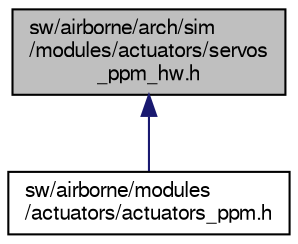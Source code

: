 digraph "sw/airborne/arch/sim/modules/actuators/servos_ppm_hw.h"
{
  edge [fontname="FreeSans",fontsize="10",labelfontname="FreeSans",labelfontsize="10"];
  node [fontname="FreeSans",fontsize="10",shape=record];
  Node1 [label="sw/airborne/arch/sim\l/modules/actuators/servos\l_ppm_hw.h",height=0.2,width=0.4,color="black", fillcolor="grey75", style="filled", fontcolor="black"];
  Node1 -> Node2 [dir="back",color="midnightblue",fontsize="10",style="solid",fontname="FreeSans"];
  Node2 [label="sw/airborne/modules\l/actuators/actuators_ppm.h",height=0.2,width=0.4,color="black", fillcolor="white", style="filled",URL="$actuators__ppm_8h.html"];
}
